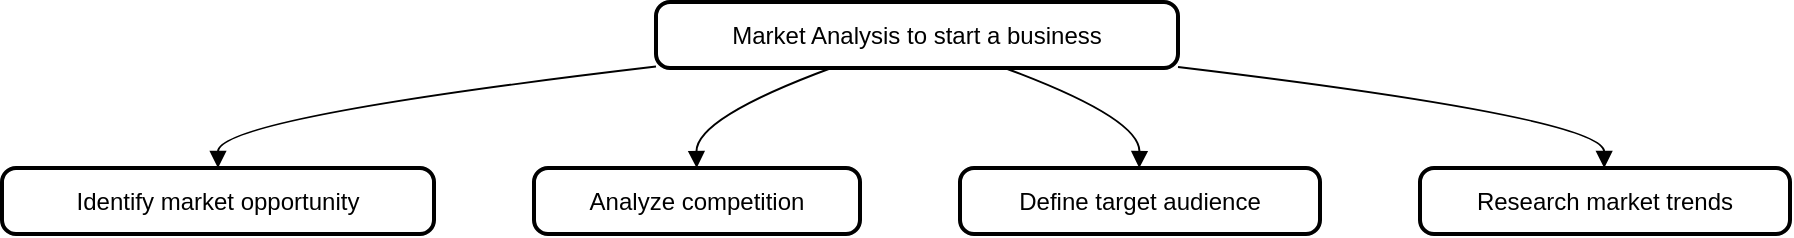 <mxfile version="24.4.9" type="github">
  <diagram name="Página-1" id="HD34PZI3DUiuOhxW9-pv">
    <mxGraphModel>
      <root>
        <mxCell id="0" />
        <mxCell id="1" parent="0" />
        <mxCell id="2" value="Market Analysis to start a business" style="rounded=1;absoluteArcSize=1;arcSize=14;whiteSpace=wrap;strokeWidth=2;" vertex="1" parent="1">
          <mxGeometry x="327" width="261" height="33" as="geometry" />
        </mxCell>
        <mxCell id="3" value="Identify market opportunity" style="rounded=1;absoluteArcSize=1;arcSize=14;whiteSpace=wrap;strokeWidth=2;" vertex="1" parent="1">
          <mxGeometry y="83" width="216" height="33" as="geometry" />
        </mxCell>
        <mxCell id="4" value="Analyze competition" style="rounded=1;absoluteArcSize=1;arcSize=14;whiteSpace=wrap;strokeWidth=2;" vertex="1" parent="1">
          <mxGeometry x="266" y="83" width="163" height="33" as="geometry" />
        </mxCell>
        <mxCell id="5" value="Define target audience" style="rounded=1;absoluteArcSize=1;arcSize=14;whiteSpace=wrap;strokeWidth=2;" vertex="1" parent="1">
          <mxGeometry x="479" y="83" width="180" height="33" as="geometry" />
        </mxCell>
        <mxCell id="6" value="Research market trends" style="rounded=1;absoluteArcSize=1;arcSize=14;whiteSpace=wrap;strokeWidth=2;" vertex="1" parent="1">
          <mxGeometry x="709" y="83" width="185" height="33" as="geometry" />
        </mxCell>
        <mxCell id="7" value="" style="curved=1;startArrow=none;endArrow=block;exitX=0.002;exitY=0.977;entryX=0.5;entryY=0.012;" edge="1" parent="1" source="2" target="3">
          <mxGeometry relative="1" as="geometry">
            <Array as="points">
              <mxPoint x="108" y="58" />
            </Array>
          </mxGeometry>
        </mxCell>
        <mxCell id="8" value="" style="curved=1;startArrow=none;endArrow=block;exitX=0.332;exitY=1.012;entryX=0.499;entryY=0.012;" edge="1" parent="1" source="2" target="4">
          <mxGeometry relative="1" as="geometry">
            <Array as="points">
              <mxPoint x="347" y="58" />
            </Array>
          </mxGeometry>
        </mxCell>
        <mxCell id="9" value="" style="curved=1;startArrow=none;endArrow=block;exitX=0.672;exitY=1.012;entryX=0.498;entryY=0.012;" edge="1" parent="1" source="2" target="5">
          <mxGeometry relative="1" as="geometry">
            <Array as="points">
              <mxPoint x="569" y="58" />
            </Array>
          </mxGeometry>
        </mxCell>
        <mxCell id="10" value="" style="curved=1;startArrow=none;endArrow=block;exitX=1.002;exitY=0.987;entryX=0.498;entryY=0.012;" edge="1" parent="1" source="2" target="6">
          <mxGeometry relative="1" as="geometry">
            <Array as="points">
              <mxPoint x="801" y="58" />
            </Array>
          </mxGeometry>
        </mxCell>
      </root>
    </mxGraphModel>
  </diagram>
</mxfile>

